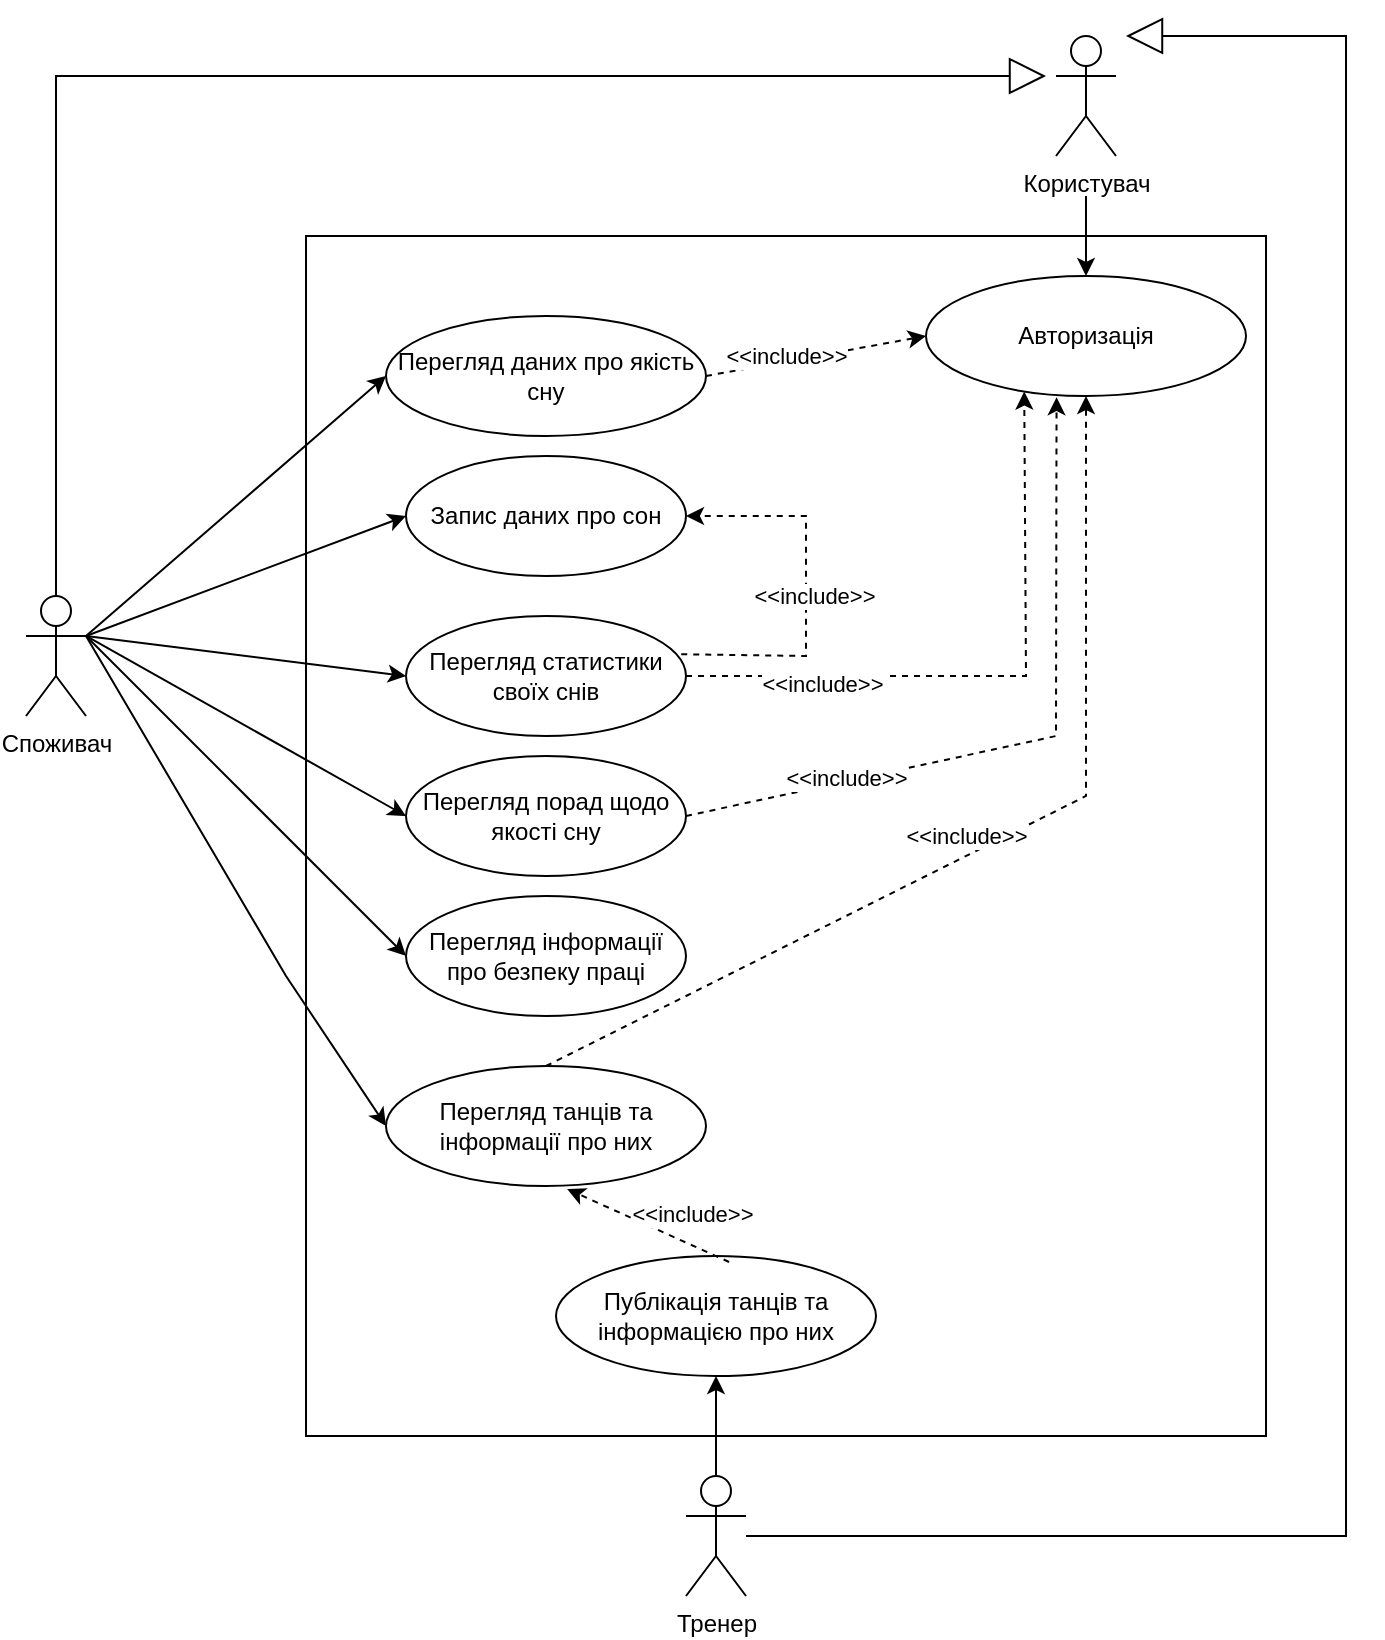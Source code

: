 <mxfile version="22.1.4" type="device">
  <diagram name="Страница — 1" id="Fdg83oSXZRH2WpY5YwqQ">
    <mxGraphModel dx="1381" dy="760" grid="1" gridSize="10" guides="1" tooltips="1" connect="1" arrows="1" fold="1" page="1" pageScale="1" pageWidth="827" pageHeight="1169" math="0" shadow="0">
      <root>
        <mxCell id="0" />
        <mxCell id="1" parent="0" />
        <mxCell id="2q1M_JXiHJTiU6n72Lel-1" value="" style="rounded=0;whiteSpace=wrap;html=1;" parent="1" vertex="1">
          <mxGeometry x="160" y="170" width="480" height="600" as="geometry" />
        </mxCell>
        <mxCell id="2q1M_JXiHJTiU6n72Lel-3" value="Споживач" style="shape=umlActor;verticalLabelPosition=bottom;verticalAlign=top;html=1;outlineConnect=0;" parent="1" vertex="1">
          <mxGeometry x="20" y="350" width="30" height="60" as="geometry" />
        </mxCell>
        <mxCell id="2q1M_JXiHJTiU6n72Lel-8" value="Тренер" style="shape=umlActor;verticalLabelPosition=bottom;verticalAlign=top;html=1;outlineConnect=0;" parent="1" vertex="1">
          <mxGeometry x="350" y="790" width="30" height="60" as="geometry" />
        </mxCell>
        <mxCell id="2q1M_JXiHJTiU6n72Lel-9" value="Перегляд даних про якість сну" style="ellipse;whiteSpace=wrap;html=1;" parent="1" vertex="1">
          <mxGeometry x="200" y="210" width="160" height="60" as="geometry" />
        </mxCell>
        <mxCell id="2q1M_JXiHJTiU6n72Lel-11" value="Перегляд статистики своїх снів" style="ellipse;whiteSpace=wrap;html=1;" parent="1" vertex="1">
          <mxGeometry x="210" y="360" width="140" height="60" as="geometry" />
        </mxCell>
        <mxCell id="2q1M_JXiHJTiU6n72Lel-12" value="Запис даних про сон" style="ellipse;whiteSpace=wrap;html=1;" parent="1" vertex="1">
          <mxGeometry x="210" y="280" width="140" height="60" as="geometry" />
        </mxCell>
        <mxCell id="2q1M_JXiHJTiU6n72Lel-14" value="Перегляд порад щодо якості сну" style="ellipse;whiteSpace=wrap;html=1;" parent="1" vertex="1">
          <mxGeometry x="210" y="430" width="140" height="60" as="geometry" />
        </mxCell>
        <mxCell id="2q1M_JXiHJTiU6n72Lel-16" value="Перегляд танців та інформації про них" style="ellipse;whiteSpace=wrap;html=1;" parent="1" vertex="1">
          <mxGeometry x="200" y="585" width="160" height="60" as="geometry" />
        </mxCell>
        <mxCell id="2q1M_JXiHJTiU6n72Lel-22" value="Публікація танців та інформацією про них" style="ellipse;whiteSpace=wrap;html=1;" parent="1" vertex="1">
          <mxGeometry x="285" y="680" width="160" height="60" as="geometry" />
        </mxCell>
        <mxCell id="2q1M_JXiHJTiU6n72Lel-24" value="" style="endArrow=classic;html=1;rounded=0;exitX=1;exitY=0.333;exitDx=0;exitDy=0;exitPerimeter=0;entryX=0;entryY=0.5;entryDx=0;entryDy=0;" parent="1" source="2q1M_JXiHJTiU6n72Lel-3" target="2q1M_JXiHJTiU6n72Lel-9" edge="1">
          <mxGeometry width="50" height="50" relative="1" as="geometry">
            <mxPoint x="320" y="570" as="sourcePoint" />
            <mxPoint x="370" y="520" as="targetPoint" />
          </mxGeometry>
        </mxCell>
        <mxCell id="2q1M_JXiHJTiU6n72Lel-25" value="" style="endArrow=classic;html=1;rounded=0;exitX=1;exitY=0.333;exitDx=0;exitDy=0;exitPerimeter=0;entryX=0;entryY=0.5;entryDx=0;entryDy=0;" parent="1" source="2q1M_JXiHJTiU6n72Lel-3" target="2q1M_JXiHJTiU6n72Lel-12" edge="1">
          <mxGeometry width="50" height="50" relative="1" as="geometry">
            <mxPoint x="320" y="570" as="sourcePoint" />
            <mxPoint x="370" y="520" as="targetPoint" />
          </mxGeometry>
        </mxCell>
        <mxCell id="2q1M_JXiHJTiU6n72Lel-26" value="" style="endArrow=classic;html=1;rounded=0;exitX=1;exitY=0.333;exitDx=0;exitDy=0;exitPerimeter=0;entryX=0;entryY=0.5;entryDx=0;entryDy=0;" parent="1" source="2q1M_JXiHJTiU6n72Lel-3" target="2q1M_JXiHJTiU6n72Lel-11" edge="1">
          <mxGeometry width="50" height="50" relative="1" as="geometry">
            <mxPoint x="320" y="570" as="sourcePoint" />
            <mxPoint x="370" y="520" as="targetPoint" />
          </mxGeometry>
        </mxCell>
        <mxCell id="2q1M_JXiHJTiU6n72Lel-27" value="" style="endArrow=classic;html=1;rounded=0;exitX=1;exitY=0.333;exitDx=0;exitDy=0;exitPerimeter=0;entryX=0;entryY=0.5;entryDx=0;entryDy=0;" parent="1" source="2q1M_JXiHJTiU6n72Lel-3" target="2q1M_JXiHJTiU6n72Lel-14" edge="1">
          <mxGeometry width="50" height="50" relative="1" as="geometry">
            <mxPoint x="320" y="570" as="sourcePoint" />
            <mxPoint x="370" y="520" as="targetPoint" />
          </mxGeometry>
        </mxCell>
        <mxCell id="2q1M_JXiHJTiU6n72Lel-30" value="" style="endArrow=classic;html=1;rounded=0;exitX=1;exitY=0.333;exitDx=0;exitDy=0;exitPerimeter=0;entryX=0;entryY=0.5;entryDx=0;entryDy=0;" parent="1" source="2q1M_JXiHJTiU6n72Lel-3" target="2q1M_JXiHJTiU6n72Lel-16" edge="1">
          <mxGeometry width="50" height="50" relative="1" as="geometry">
            <mxPoint x="320" y="570" as="sourcePoint" />
            <mxPoint x="370" y="520" as="targetPoint" />
            <Array as="points">
              <mxPoint x="150" y="540" />
            </Array>
          </mxGeometry>
        </mxCell>
        <mxCell id="2q1M_JXiHJTiU6n72Lel-35" value="" style="endArrow=classic;html=1;rounded=0;exitX=0.5;exitY=0;exitDx=0;exitDy=0;exitPerimeter=0;entryX=0.5;entryY=1;entryDx=0;entryDy=0;" parent="1" source="2q1M_JXiHJTiU6n72Lel-8" target="2q1M_JXiHJTiU6n72Lel-22" edge="1">
          <mxGeometry width="50" height="50" relative="1" as="geometry">
            <mxPoint x="270" y="540" as="sourcePoint" />
            <mxPoint x="320" y="490" as="targetPoint" />
          </mxGeometry>
        </mxCell>
        <mxCell id="2q1M_JXiHJTiU6n72Lel-38" value="" style="endArrow=classic;html=1;rounded=0;entryX=1;entryY=0.5;entryDx=0;entryDy=0;dashed=1;exitX=0.983;exitY=0.319;exitDx=0;exitDy=0;exitPerimeter=0;" parent="1" source="2q1M_JXiHJTiU6n72Lel-11" target="2q1M_JXiHJTiU6n72Lel-12" edge="1">
          <mxGeometry width="50" height="50" relative="1" as="geometry">
            <mxPoint x="390" y="420" as="sourcePoint" />
            <mxPoint x="390.0" y="340" as="targetPoint" />
            <Array as="points">
              <mxPoint x="410" y="380" />
              <mxPoint x="410" y="310" />
            </Array>
          </mxGeometry>
        </mxCell>
        <mxCell id="2q1M_JXiHJTiU6n72Lel-39" value="&amp;lt;&amp;lt;include&amp;gt;&amp;gt;" style="edgeLabel;html=1;align=center;verticalAlign=middle;resizable=0;points=[];" parent="2q1M_JXiHJTiU6n72Lel-38" vertex="1" connectable="0">
          <mxGeometry x="-0.387" relative="1" as="geometry">
            <mxPoint x="7" y="-30" as="offset" />
          </mxGeometry>
        </mxCell>
        <mxCell id="2q1M_JXiHJTiU6n72Lel-40" value="" style="endArrow=classic;html=1;rounded=0;entryX=0.566;entryY=1.025;entryDx=0;entryDy=0;dashed=1;exitX=0.541;exitY=0.05;exitDx=0;exitDy=0;exitPerimeter=0;entryPerimeter=0;" parent="1" source="2q1M_JXiHJTiU6n72Lel-22" target="2q1M_JXiHJTiU6n72Lel-16" edge="1">
          <mxGeometry width="50" height="50" relative="1" as="geometry">
            <mxPoint x="490" y="460" as="sourcePoint" />
            <mxPoint x="490" y="380" as="targetPoint" />
            <Array as="points" />
          </mxGeometry>
        </mxCell>
        <mxCell id="2q1M_JXiHJTiU6n72Lel-41" value="&amp;lt;&amp;lt;include&amp;gt;&amp;gt;" style="edgeLabel;html=1;align=center;verticalAlign=middle;resizable=0;points=[];" parent="2q1M_JXiHJTiU6n72Lel-40" vertex="1" connectable="0">
          <mxGeometry x="-0.387" relative="1" as="geometry">
            <mxPoint x="6" y="-13" as="offset" />
          </mxGeometry>
        </mxCell>
        <mxCell id="2q1M_JXiHJTiU6n72Lel-42" value="Користувач" style="shape=umlActor;verticalLabelPosition=bottom;verticalAlign=top;html=1;outlineConnect=0;" parent="1" vertex="1">
          <mxGeometry x="535" y="70" width="30" height="60" as="geometry" />
        </mxCell>
        <mxCell id="2q1M_JXiHJTiU6n72Lel-45" value="Авторизація" style="ellipse;whiteSpace=wrap;html=1;" parent="1" vertex="1">
          <mxGeometry x="470" y="190" width="160" height="60" as="geometry" />
        </mxCell>
        <mxCell id="2q1M_JXiHJTiU6n72Lel-46" value="" style="endArrow=classic;html=1;rounded=0;entryX=0.5;entryY=0;entryDx=0;entryDy=0;" parent="1" target="2q1M_JXiHJTiU6n72Lel-45" edge="1">
          <mxGeometry width="50" height="50" relative="1" as="geometry">
            <mxPoint x="550" y="150" as="sourcePoint" />
            <mxPoint x="550" y="230" as="targetPoint" />
          </mxGeometry>
        </mxCell>
        <mxCell id="2q1M_JXiHJTiU6n72Lel-53" value="" style="endArrow=classic;html=1;rounded=0;entryX=0;entryY=0.5;entryDx=0;entryDy=0;dashed=1;exitX=1;exitY=0.5;exitDx=0;exitDy=0;" parent="1" source="2q1M_JXiHJTiU6n72Lel-9" target="2q1M_JXiHJTiU6n72Lel-45" edge="1">
          <mxGeometry width="50" height="50" relative="1" as="geometry">
            <mxPoint x="380" y="430" as="sourcePoint" />
            <mxPoint x="380" y="350" as="targetPoint" />
            <Array as="points" />
          </mxGeometry>
        </mxCell>
        <mxCell id="2q1M_JXiHJTiU6n72Lel-54" value="&amp;lt;&amp;lt;include&amp;gt;&amp;gt;" style="edgeLabel;html=1;align=center;verticalAlign=middle;resizable=0;points=[];" parent="2q1M_JXiHJTiU6n72Lel-53" vertex="1" connectable="0">
          <mxGeometry x="-0.387" relative="1" as="geometry">
            <mxPoint x="6" y="-4" as="offset" />
          </mxGeometry>
        </mxCell>
        <mxCell id="2q1M_JXiHJTiU6n72Lel-57" value="" style="endArrow=classic;html=1;rounded=0;dashed=1;exitX=1;exitY=0.5;exitDx=0;exitDy=0;entryX=0.307;entryY=0.963;entryDx=0;entryDy=0;entryPerimeter=0;" parent="1" source="2q1M_JXiHJTiU6n72Lel-11" target="2q1M_JXiHJTiU6n72Lel-45" edge="1">
          <mxGeometry width="50" height="50" relative="1" as="geometry">
            <mxPoint x="560" y="260" as="sourcePoint" />
            <mxPoint x="520" y="250" as="targetPoint" />
            <Array as="points">
              <mxPoint x="520" y="390" />
            </Array>
          </mxGeometry>
        </mxCell>
        <mxCell id="2q1M_JXiHJTiU6n72Lel-58" value="&amp;lt;&amp;lt;include&amp;gt;&amp;gt;" style="edgeLabel;html=1;align=center;verticalAlign=middle;resizable=0;points=[];" parent="2q1M_JXiHJTiU6n72Lel-57" vertex="1" connectable="0">
          <mxGeometry x="-0.387" relative="1" as="geometry">
            <mxPoint x="-28" y="4" as="offset" />
          </mxGeometry>
        </mxCell>
        <mxCell id="2q1M_JXiHJTiU6n72Lel-59" value="" style="endArrow=classic;html=1;rounded=0;entryX=0.5;entryY=1;entryDx=0;entryDy=0;dashed=1;exitX=0.5;exitY=0;exitDx=0;exitDy=0;" parent="1" source="2q1M_JXiHJTiU6n72Lel-16" target="2q1M_JXiHJTiU6n72Lel-45" edge="1">
          <mxGeometry width="50" height="50" relative="1" as="geometry">
            <mxPoint x="560" y="260" as="sourcePoint" />
            <mxPoint x="390" y="280" as="targetPoint" />
            <Array as="points">
              <mxPoint x="550" y="450" />
            </Array>
          </mxGeometry>
        </mxCell>
        <mxCell id="2q1M_JXiHJTiU6n72Lel-60" value="&amp;lt;&amp;lt;include&amp;gt;&amp;gt;" style="edgeLabel;html=1;align=center;verticalAlign=middle;resizable=0;points=[];" parent="2q1M_JXiHJTiU6n72Lel-59" vertex="1" connectable="0">
          <mxGeometry x="-0.387" relative="1" as="geometry">
            <mxPoint x="72" y="-46" as="offset" />
          </mxGeometry>
        </mxCell>
        <mxCell id="8_miNJAVkSmQ69ECpcc8-3" value="" style="endArrow=block;endSize=16;endFill=0;html=1;rounded=0;exitX=0.5;exitY=0;exitDx=0;exitDy=0;exitPerimeter=0;" parent="1" source="2q1M_JXiHJTiU6n72Lel-3" edge="1">
          <mxGeometry width="160" relative="1" as="geometry">
            <mxPoint x="125" y="50" as="sourcePoint" />
            <mxPoint x="530" y="90" as="targetPoint" />
            <Array as="points">
              <mxPoint x="35" y="90" />
            </Array>
          </mxGeometry>
        </mxCell>
        <mxCell id="8_miNJAVkSmQ69ECpcc8-5" value="" style="endArrow=block;endSize=16;endFill=0;html=1;rounded=0;" parent="1" edge="1" source="2q1M_JXiHJTiU6n72Lel-8">
          <mxGeometry width="160" relative="1" as="geometry">
            <mxPoint x="380" y="880" as="sourcePoint" />
            <mxPoint x="570" y="70" as="targetPoint" />
            <Array as="points">
              <mxPoint x="580" y="820" />
              <mxPoint x="680" y="820" />
              <mxPoint x="680" y="440" />
              <mxPoint x="680" y="70" />
            </Array>
          </mxGeometry>
        </mxCell>
        <mxCell id="vmKr8guwN9ohNtvxmBtG-2" value="Перегляд інформації про безпеку праці" style="ellipse;whiteSpace=wrap;html=1;" vertex="1" parent="1">
          <mxGeometry x="210" y="500" width="140" height="60" as="geometry" />
        </mxCell>
        <mxCell id="vmKr8guwN9ohNtvxmBtG-4" value="" style="endArrow=classic;html=1;rounded=0;exitX=1;exitY=0.333;exitDx=0;exitDy=0;exitPerimeter=0;entryX=0;entryY=0.5;entryDx=0;entryDy=0;" edge="1" parent="1" source="2q1M_JXiHJTiU6n72Lel-3" target="vmKr8guwN9ohNtvxmBtG-2">
          <mxGeometry width="50" height="50" relative="1" as="geometry">
            <mxPoint x="290" y="540" as="sourcePoint" />
            <mxPoint x="340" y="490" as="targetPoint" />
          </mxGeometry>
        </mxCell>
        <mxCell id="vmKr8guwN9ohNtvxmBtG-5" value="" style="endArrow=classic;html=1;rounded=0;dashed=1;entryX=0.408;entryY=1.01;entryDx=0;entryDy=0;entryPerimeter=0;exitX=1;exitY=0.5;exitDx=0;exitDy=0;" edge="1" parent="1" source="2q1M_JXiHJTiU6n72Lel-14" target="2q1M_JXiHJTiU6n72Lel-45">
          <mxGeometry width="50" height="50" relative="1" as="geometry">
            <mxPoint x="360" y="461" as="sourcePoint" />
            <mxPoint x="519" y="319" as="targetPoint" />
            <Array as="points">
              <mxPoint x="535" y="420" />
            </Array>
          </mxGeometry>
        </mxCell>
        <mxCell id="vmKr8guwN9ohNtvxmBtG-6" value="&amp;lt;&amp;lt;include&amp;gt;&amp;gt;" style="edgeLabel;html=1;align=center;verticalAlign=middle;resizable=0;points=[];" vertex="1" connectable="0" parent="vmKr8guwN9ohNtvxmBtG-5">
          <mxGeometry x="-0.387" relative="1" as="geometry">
            <mxPoint x="-28" y="4" as="offset" />
          </mxGeometry>
        </mxCell>
      </root>
    </mxGraphModel>
  </diagram>
</mxfile>
